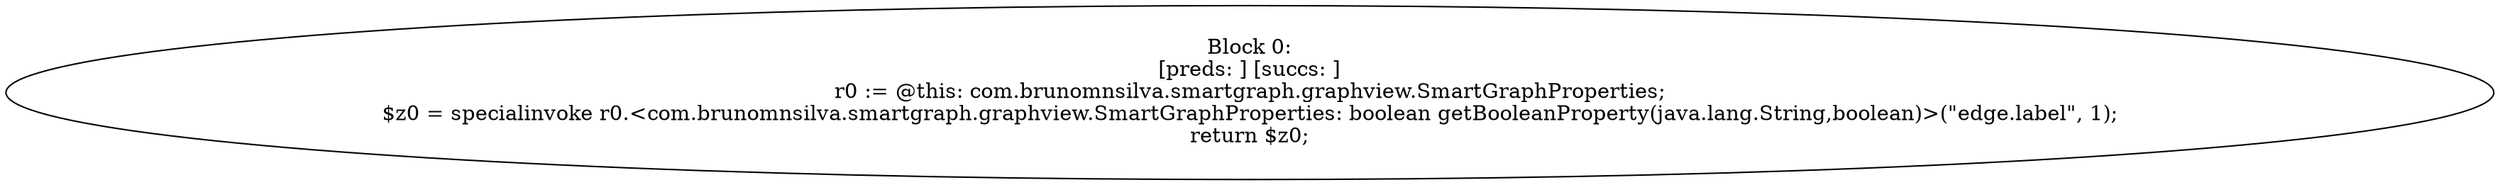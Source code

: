 digraph "unitGraph" {
    "Block 0:
[preds: ] [succs: ]
r0 := @this: com.brunomnsilva.smartgraph.graphview.SmartGraphProperties;
$z0 = specialinvoke r0.<com.brunomnsilva.smartgraph.graphview.SmartGraphProperties: boolean getBooleanProperty(java.lang.String,boolean)>(\"edge.label\", 1);
return $z0;
"
}
